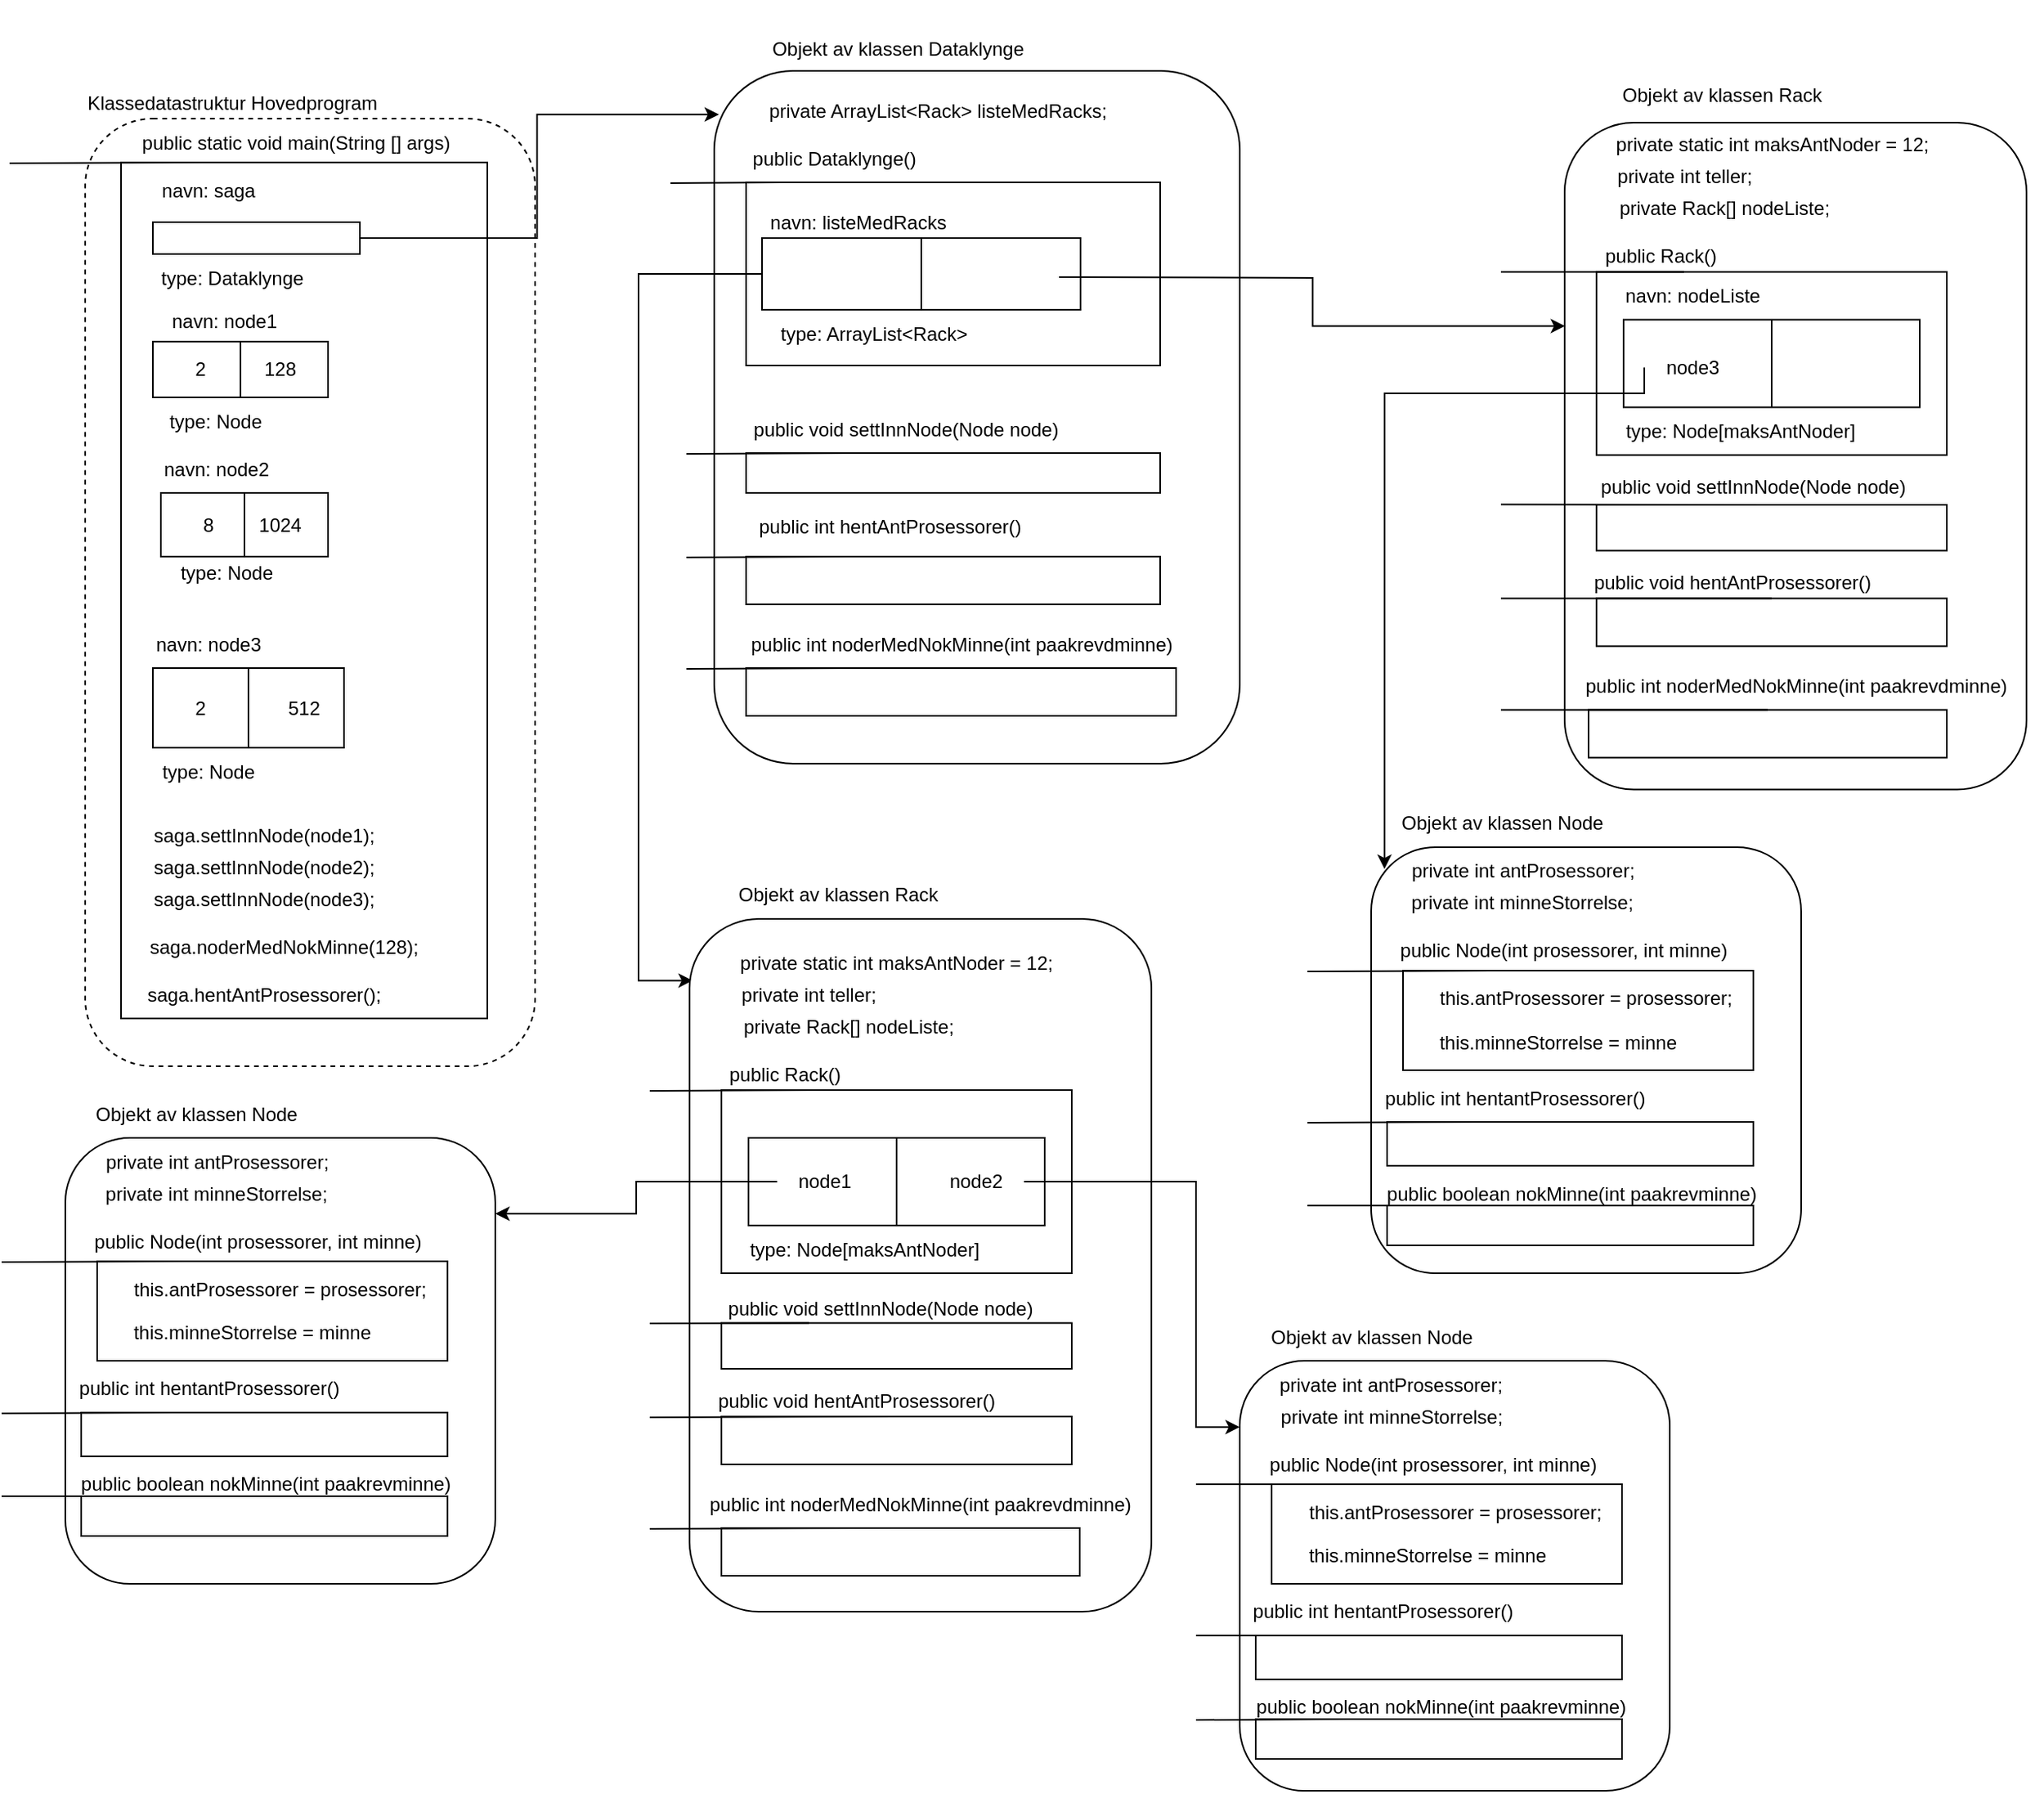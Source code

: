 <mxfile version="16.5.3" type="device"><diagram id="C5RBs43oDa-KdzZeNtuy" name="Page-1"><mxGraphModel dx="2424" dy="1998" grid="1" gridSize="10" guides="1" tooltips="1" connect="1" arrows="1" fold="1" page="1" pageScale="1" pageWidth="827" pageHeight="1169" math="0" shadow="0"><root><mxCell id="WIyWlLk6GJQsqaUBKTNV-0"/><mxCell id="WIyWlLk6GJQsqaUBKTNV-1" parent="WIyWlLk6GJQsqaUBKTNV-0"/><mxCell id="UTKO3_FXWCnmlfiOyPOH-2" value="" style="rounded=1;whiteSpace=wrap;html=1;dashed=1;" parent="WIyWlLk6GJQsqaUBKTNV-1" vertex="1"><mxGeometry x="-757.5" y="-532.5" width="282.5" height="595" as="geometry"/></mxCell><mxCell id="UTKO3_FXWCnmlfiOyPOH-3" value="" style="rounded=0;whiteSpace=wrap;html=1;" parent="WIyWlLk6GJQsqaUBKTNV-1" vertex="1"><mxGeometry x="-735" y="-505" width="230" height="537.5" as="geometry"/></mxCell><mxCell id="UTKO3_FXWCnmlfiOyPOH-4" value="Klassedatastruktur Hovedprogram" style="text;html=1;strokeColor=none;fillColor=none;align=center;verticalAlign=middle;whiteSpace=wrap;rounded=0;" parent="WIyWlLk6GJQsqaUBKTNV-1" vertex="1"><mxGeometry x="-775" y="-557.5" width="220" height="30" as="geometry"/></mxCell><mxCell id="UTKO3_FXWCnmlfiOyPOH-5" value="public static void main(String [] args)" style="text;html=1;strokeColor=none;fillColor=none;align=center;verticalAlign=middle;whiteSpace=wrap;rounded=0;" parent="WIyWlLk6GJQsqaUBKTNV-1" vertex="1"><mxGeometry x="-765" y="-532.5" width="280" height="30" as="geometry"/></mxCell><mxCell id="UTKO3_FXWCnmlfiOyPOH-16" value="navn: saga" style="text;html=1;strokeColor=none;fillColor=none;align=center;verticalAlign=middle;whiteSpace=wrap;rounded=0;" parent="WIyWlLk6GJQsqaUBKTNV-1" vertex="1"><mxGeometry x="-715" y="-497.5" width="70" height="20" as="geometry"/></mxCell><mxCell id="UTKO3_FXWCnmlfiOyPOH-28" style="edgeStyle=orthogonalEdgeStyle;rounded=0;orthogonalLoop=1;jettySize=auto;html=1;exitX=1;exitY=0.5;exitDx=0;exitDy=0;entryX=0.009;entryY=0.063;entryDx=0;entryDy=0;entryPerimeter=0;" parent="WIyWlLk6GJQsqaUBKTNV-1" source="UTKO3_FXWCnmlfiOyPOH-17" target="UTKO3_FXWCnmlfiOyPOH-19" edge="1"><mxGeometry relative="1" as="geometry"/></mxCell><mxCell id="UTKO3_FXWCnmlfiOyPOH-17" value="" style="rounded=0;whiteSpace=wrap;html=1;" parent="WIyWlLk6GJQsqaUBKTNV-1" vertex="1"><mxGeometry x="-715" y="-467.5" width="130" height="20" as="geometry"/></mxCell><mxCell id="UTKO3_FXWCnmlfiOyPOH-18" value="type: Dataklynge" style="text;html=1;strokeColor=none;fillColor=none;align=center;verticalAlign=middle;whiteSpace=wrap;rounded=0;" parent="WIyWlLk6GJQsqaUBKTNV-1" vertex="1"><mxGeometry x="-715" y="-447.5" width="100" height="30" as="geometry"/></mxCell><mxCell id="UTKO3_FXWCnmlfiOyPOH-19" value="" style="rounded=1;whiteSpace=wrap;html=1;" parent="WIyWlLk6GJQsqaUBKTNV-1" vertex="1"><mxGeometry x="-362.5" y="-562.5" width="330" height="435" as="geometry"/></mxCell><mxCell id="UTKO3_FXWCnmlfiOyPOH-21" value="Objekt av klassen Dataklynge" style="text;html=1;strokeColor=none;fillColor=none;align=center;verticalAlign=middle;whiteSpace=wrap;rounded=0;" parent="WIyWlLk6GJQsqaUBKTNV-1" vertex="1"><mxGeometry x="-357.5" y="-606.25" width="220" height="60" as="geometry"/></mxCell><mxCell id="UTKO3_FXWCnmlfiOyPOH-32" value="" style="endArrow=none;html=1;rounded=0;entryX=0.5;entryY=0;entryDx=0;entryDy=0;exitX=0.5;exitY=1;exitDx=0;exitDy=0;" parent="WIyWlLk6GJQsqaUBKTNV-1" source="UTKO3_FXWCnmlfiOyPOH-30" target="UTKO3_FXWCnmlfiOyPOH-30" edge="1"><mxGeometry width="50" height="50" relative="1" as="geometry"><mxPoint x="-132.5" y="-12.5" as="sourcePoint"/><mxPoint x="-82.5" y="-62.5" as="targetPoint"/></mxGeometry></mxCell><mxCell id="UTKO3_FXWCnmlfiOyPOH-34" value="private ArrayList&amp;lt;Rack&amp;gt; listeMedRacks;" style="text;html=1;strokeColor=none;fillColor=none;align=center;verticalAlign=middle;whiteSpace=wrap;rounded=0;" parent="WIyWlLk6GJQsqaUBKTNV-1" vertex="1"><mxGeometry x="-362.5" y="-552.5" width="280" height="30" as="geometry"/></mxCell><mxCell id="UTKO3_FXWCnmlfiOyPOH-35" value="" style="rounded=0;whiteSpace=wrap;html=1;" parent="WIyWlLk6GJQsqaUBKTNV-1" vertex="1"><mxGeometry x="-342.5" y="-492.5" width="260" height="115" as="geometry"/></mxCell><mxCell id="UTKO3_FXWCnmlfiOyPOH-36" value="public Dataklynge()" style="text;html=1;strokeColor=none;fillColor=none;align=center;verticalAlign=middle;whiteSpace=wrap;rounded=0;" parent="WIyWlLk6GJQsqaUBKTNV-1" vertex="1"><mxGeometry x="-352.5" y="-522.5" width="130" height="30" as="geometry"/></mxCell><mxCell id="UTKO3_FXWCnmlfiOyPOH-37" value="" style="endArrow=none;html=1;rounded=0;entryX=0.25;entryY=1;entryDx=0;entryDy=0;" parent="WIyWlLk6GJQsqaUBKTNV-1" target="UTKO3_FXWCnmlfiOyPOH-36" edge="1"><mxGeometry width="50" height="50" relative="1" as="geometry"><mxPoint x="-390" y="-492" as="sourcePoint"/><mxPoint x="-593" y="-540" as="targetPoint"/></mxGeometry></mxCell><mxCell id="ilOtnSKfs-JDJ0XHmBRt-151" style="edgeStyle=orthogonalEdgeStyle;rounded=0;orthogonalLoop=1;jettySize=auto;html=1;exitX=0;exitY=0.5;exitDx=0;exitDy=0;entryX=0.007;entryY=0.089;entryDx=0;entryDy=0;entryPerimeter=0;" edge="1" parent="WIyWlLk6GJQsqaUBKTNV-1" source="UTKO3_FXWCnmlfiOyPOH-30" target="ilOtnSKfs-JDJ0XHmBRt-69"><mxGeometry relative="1" as="geometry"><Array as="points"><mxPoint x="-410" y="-435"/><mxPoint x="-410" y="9"/></Array></mxGeometry></mxCell><mxCell id="UTKO3_FXWCnmlfiOyPOH-30" value="" style="rounded=0;whiteSpace=wrap;html=1;" parent="WIyWlLk6GJQsqaUBKTNV-1" vertex="1"><mxGeometry x="-332.5" y="-457.5" width="200" height="45" as="geometry"/></mxCell><mxCell id="UTKO3_FXWCnmlfiOyPOH-39" value="" style="endArrow=none;html=1;rounded=0;entryX=0.5;entryY=0;entryDx=0;entryDy=0;exitX=0.5;exitY=1;exitDx=0;exitDy=0;" parent="WIyWlLk6GJQsqaUBKTNV-1" source="UTKO3_FXWCnmlfiOyPOH-30" target="UTKO3_FXWCnmlfiOyPOH-30" edge="1"><mxGeometry width="50" height="50" relative="1" as="geometry"><mxPoint x="-322.5" y="-22.5" as="sourcePoint"/><mxPoint x="-272.5" y="-72.5" as="targetPoint"/></mxGeometry></mxCell><mxCell id="UTKO3_FXWCnmlfiOyPOH-40" value="navn: listeMedRacks" style="text;html=1;strokeColor=none;fillColor=none;align=center;verticalAlign=middle;whiteSpace=wrap;rounded=0;" parent="WIyWlLk6GJQsqaUBKTNV-1" vertex="1"><mxGeometry x="-332.5" y="-482.5" width="120" height="30" as="geometry"/></mxCell><mxCell id="UTKO3_FXWCnmlfiOyPOH-41" value="type: ArrayList&amp;lt;Rack&amp;gt;" style="text;html=1;strokeColor=none;fillColor=none;align=center;verticalAlign=middle;whiteSpace=wrap;rounded=0;" parent="WIyWlLk6GJQsqaUBKTNV-1" vertex="1"><mxGeometry x="-332.5" y="-412.5" width="140" height="30" as="geometry"/></mxCell><mxCell id="ilOtnSKfs-JDJ0XHmBRt-0" style="edgeStyle=orthogonalEdgeStyle;rounded=0;orthogonalLoop=1;jettySize=auto;html=1;exitX=0.5;exitY=1;exitDx=0;exitDy=0;" edge="1" parent="WIyWlLk6GJQsqaUBKTNV-1" source="UTKO3_FXWCnmlfiOyPOH-17" target="UTKO3_FXWCnmlfiOyPOH-17"><mxGeometry relative="1" as="geometry"/></mxCell><mxCell id="ilOtnSKfs-JDJ0XHmBRt-1" value="navn: node1" style="text;html=1;strokeColor=none;fillColor=none;align=center;verticalAlign=middle;whiteSpace=wrap;rounded=0;" vertex="1" parent="WIyWlLk6GJQsqaUBKTNV-1"><mxGeometry x="-715" y="-420" width="90" height="30" as="geometry"/></mxCell><mxCell id="ilOtnSKfs-JDJ0XHmBRt-2" value="navn: node2" style="text;html=1;strokeColor=none;fillColor=none;align=center;verticalAlign=middle;whiteSpace=wrap;rounded=0;" vertex="1" parent="WIyWlLk6GJQsqaUBKTNV-1"><mxGeometry x="-770.5" y="-327.5" width="190" height="30" as="geometry"/></mxCell><mxCell id="ilOtnSKfs-JDJ0XHmBRt-3" value="type: Node" style="text;html=1;strokeColor=none;fillColor=none;align=center;verticalAlign=middle;whiteSpace=wrap;rounded=0;" vertex="1" parent="WIyWlLk6GJQsqaUBKTNV-1"><mxGeometry x="-765" y="-262.5" width="192.5" height="30" as="geometry"/></mxCell><mxCell id="ilOtnSKfs-JDJ0XHmBRt-5" value="" style="rounded=0;whiteSpace=wrap;html=1;" vertex="1" parent="WIyWlLk6GJQsqaUBKTNV-1"><mxGeometry x="-715" y="-392.5" width="110" height="35" as="geometry"/></mxCell><mxCell id="ilOtnSKfs-JDJ0XHmBRt-6" value="" style="rounded=0;whiteSpace=wrap;html=1;" vertex="1" parent="WIyWlLk6GJQsqaUBKTNV-1"><mxGeometry x="-710" y="-297.5" width="105" height="40" as="geometry"/></mxCell><mxCell id="ilOtnSKfs-JDJ0XHmBRt-7" value="" style="endArrow=none;html=1;rounded=0;entryX=0.5;entryY=0;entryDx=0;entryDy=0;exitX=0.5;exitY=1;exitDx=0;exitDy=0;" edge="1" parent="WIyWlLk6GJQsqaUBKTNV-1" source="ilOtnSKfs-JDJ0XHmBRt-5" target="ilOtnSKfs-JDJ0XHmBRt-5"><mxGeometry width="50" height="50" relative="1" as="geometry"><mxPoint x="-905" y="-357.5" as="sourcePoint"/><mxPoint x="-855" y="-407.5" as="targetPoint"/></mxGeometry></mxCell><mxCell id="ilOtnSKfs-JDJ0XHmBRt-8" value="2" style="text;html=1;strokeColor=none;fillColor=none;align=center;verticalAlign=middle;whiteSpace=wrap;rounded=0;" vertex="1" parent="WIyWlLk6GJQsqaUBKTNV-1"><mxGeometry x="-715" y="-390" width="60" height="30" as="geometry"/></mxCell><mxCell id="ilOtnSKfs-JDJ0XHmBRt-9" value="128" style="text;html=1;strokeColor=none;fillColor=none;align=center;verticalAlign=middle;whiteSpace=wrap;rounded=0;" vertex="1" parent="WIyWlLk6GJQsqaUBKTNV-1"><mxGeometry x="-665" y="-390" width="60" height="30" as="geometry"/></mxCell><mxCell id="ilOtnSKfs-JDJ0XHmBRt-10" value="type: Node" style="text;html=1;strokeColor=none;fillColor=none;align=center;verticalAlign=middle;whiteSpace=wrap;rounded=0;" vertex="1" parent="WIyWlLk6GJQsqaUBKTNV-1"><mxGeometry x="-710" y="-357.5" width="69" height="30" as="geometry"/></mxCell><mxCell id="ilOtnSKfs-JDJ0XHmBRt-11" value="" style="endArrow=none;html=1;rounded=0;entryX=0.5;entryY=0;entryDx=0;entryDy=0;exitX=0.5;exitY=1;exitDx=0;exitDy=0;" edge="1" parent="WIyWlLk6GJQsqaUBKTNV-1" source="ilOtnSKfs-JDJ0XHmBRt-6" target="ilOtnSKfs-JDJ0XHmBRt-6"><mxGeometry width="50" height="50" relative="1" as="geometry"><mxPoint x="-845" y="-257.5" as="sourcePoint"/><mxPoint x="-795" y="-307.5" as="targetPoint"/></mxGeometry></mxCell><mxCell id="ilOtnSKfs-JDJ0XHmBRt-12" value="8" style="text;html=1;strokeColor=none;fillColor=none;align=center;verticalAlign=middle;whiteSpace=wrap;rounded=0;" vertex="1" parent="WIyWlLk6GJQsqaUBKTNV-1"><mxGeometry x="-710" y="-292.5" width="60" height="30" as="geometry"/></mxCell><mxCell id="ilOtnSKfs-JDJ0XHmBRt-13" value="1024" style="text;html=1;strokeColor=none;fillColor=none;align=center;verticalAlign=middle;whiteSpace=wrap;rounded=0;" vertex="1" parent="WIyWlLk6GJQsqaUBKTNV-1"><mxGeometry x="-665" y="-292.5" width="60" height="30" as="geometry"/></mxCell><mxCell id="ilOtnSKfs-JDJ0XHmBRt-14" value="navn: node3" style="text;html=1;strokeColor=none;fillColor=none;align=center;verticalAlign=middle;whiteSpace=wrap;rounded=0;" vertex="1" parent="WIyWlLk6GJQsqaUBKTNV-1"><mxGeometry x="-715" y="-217.5" width="70" height="30" as="geometry"/></mxCell><mxCell id="ilOtnSKfs-JDJ0XHmBRt-15" value="" style="endArrow=none;html=1;rounded=0;entryX=0.25;entryY=0;entryDx=0;entryDy=0;" edge="1" parent="WIyWlLk6GJQsqaUBKTNV-1" target="UTKO3_FXWCnmlfiOyPOH-3"><mxGeometry width="50" height="50" relative="1" as="geometry"><mxPoint x="-805" y="-504.5" as="sourcePoint"/><mxPoint x="-825" y="-537.5" as="targetPoint"/></mxGeometry></mxCell><mxCell id="ilOtnSKfs-JDJ0XHmBRt-16" value="type: Node" style="text;html=1;strokeColor=none;fillColor=none;align=center;verticalAlign=middle;whiteSpace=wrap;rounded=0;" vertex="1" parent="WIyWlLk6GJQsqaUBKTNV-1"><mxGeometry x="-715" y="-137.5" width="70" height="30" as="geometry"/></mxCell><mxCell id="ilOtnSKfs-JDJ0XHmBRt-17" value="" style="rounded=0;whiteSpace=wrap;html=1;" vertex="1" parent="WIyWlLk6GJQsqaUBKTNV-1"><mxGeometry x="-715" y="-187.5" width="120" height="50" as="geometry"/></mxCell><mxCell id="ilOtnSKfs-JDJ0XHmBRt-18" value="" style="endArrow=none;html=1;rounded=0;entryX=0.5;entryY=0;entryDx=0;entryDy=0;exitX=0.5;exitY=1;exitDx=0;exitDy=0;" edge="1" parent="WIyWlLk6GJQsqaUBKTNV-1" source="ilOtnSKfs-JDJ0XHmBRt-17" target="ilOtnSKfs-JDJ0XHmBRt-17"><mxGeometry width="50" height="50" relative="1" as="geometry"><mxPoint x="-815" y="-177.5" as="sourcePoint"/><mxPoint x="-765" y="-227.5" as="targetPoint"/></mxGeometry></mxCell><mxCell id="ilOtnSKfs-JDJ0XHmBRt-19" value="2" style="text;html=1;strokeColor=none;fillColor=none;align=center;verticalAlign=middle;whiteSpace=wrap;rounded=0;" vertex="1" parent="WIyWlLk6GJQsqaUBKTNV-1"><mxGeometry x="-715" y="-177.5" width="60" height="30" as="geometry"/></mxCell><mxCell id="ilOtnSKfs-JDJ0XHmBRt-20" value="512" style="text;html=1;strokeColor=none;fillColor=none;align=center;verticalAlign=middle;whiteSpace=wrap;rounded=0;" vertex="1" parent="WIyWlLk6GJQsqaUBKTNV-1"><mxGeometry x="-650" y="-177.5" width="60" height="30" as="geometry"/></mxCell><mxCell id="ilOtnSKfs-JDJ0XHmBRt-21" value="saga.settInnNode(node1);" style="text;html=1;strokeColor=none;fillColor=none;align=center;verticalAlign=middle;whiteSpace=wrap;rounded=0;" vertex="1" parent="WIyWlLk6GJQsqaUBKTNV-1"><mxGeometry x="-715" y="-97.5" width="140" height="30" as="geometry"/></mxCell><mxCell id="ilOtnSKfs-JDJ0XHmBRt-22" value="saga.settInnNode(node2);" style="text;html=1;strokeColor=none;fillColor=none;align=center;verticalAlign=middle;whiteSpace=wrap;rounded=0;" vertex="1" parent="WIyWlLk6GJQsqaUBKTNV-1"><mxGeometry x="-725" y="-77.5" width="160" height="30" as="geometry"/></mxCell><mxCell id="ilOtnSKfs-JDJ0XHmBRt-23" value="saga.settInnNode(node3);" style="text;html=1;strokeColor=none;fillColor=none;align=center;verticalAlign=middle;whiteSpace=wrap;rounded=0;" vertex="1" parent="WIyWlLk6GJQsqaUBKTNV-1"><mxGeometry x="-725" y="-57.5" width="160" height="30" as="geometry"/></mxCell><mxCell id="ilOtnSKfs-JDJ0XHmBRt-24" value="saga.noderMedNokMinne(128);" style="text;html=1;strokeColor=none;fillColor=none;align=center;verticalAlign=middle;whiteSpace=wrap;rounded=0;" vertex="1" parent="WIyWlLk6GJQsqaUBKTNV-1"><mxGeometry x="-735" y="-27.5" width="205" height="30" as="geometry"/></mxCell><mxCell id="ilOtnSKfs-JDJ0XHmBRt-27" value="" style="rounded=0;whiteSpace=wrap;html=1;" vertex="1" parent="WIyWlLk6GJQsqaUBKTNV-1"><mxGeometry x="-342.5" y="-322.5" width="260" height="25" as="geometry"/></mxCell><mxCell id="ilOtnSKfs-JDJ0XHmBRt-28" value="" style="endArrow=none;html=1;rounded=0;entryX=0.25;entryY=0;entryDx=0;entryDy=0;" edge="1" parent="WIyWlLk6GJQsqaUBKTNV-1" target="ilOtnSKfs-JDJ0XHmBRt-27"><mxGeometry width="50" height="50" relative="1" as="geometry"><mxPoint x="-380" y="-322" as="sourcePoint"/><mxPoint x="-463" y="-245" as="targetPoint"/></mxGeometry></mxCell><mxCell id="ilOtnSKfs-JDJ0XHmBRt-29" value="public void settInnNode(Node node)" style="text;html=1;strokeColor=none;fillColor=none;align=center;verticalAlign=middle;whiteSpace=wrap;rounded=0;" vertex="1" parent="WIyWlLk6GJQsqaUBKTNV-1"><mxGeometry x="-352.5" y="-352.5" width="220" height="30" as="geometry"/></mxCell><mxCell id="ilOtnSKfs-JDJ0XHmBRt-30" value="" style="rounded=0;whiteSpace=wrap;html=1;" vertex="1" parent="WIyWlLk6GJQsqaUBKTNV-1"><mxGeometry x="-342.5" y="-257.5" width="260" height="30" as="geometry"/></mxCell><mxCell id="ilOtnSKfs-JDJ0XHmBRt-31" value="public int hentAntProsessorer()" style="text;html=1;strokeColor=none;fillColor=none;align=center;verticalAlign=middle;whiteSpace=wrap;rounded=0;" vertex="1" parent="WIyWlLk6GJQsqaUBKTNV-1"><mxGeometry x="-352.5" y="-291.25" width="200" height="30" as="geometry"/></mxCell><mxCell id="ilOtnSKfs-JDJ0XHmBRt-33" value="" style="endArrow=none;html=1;rounded=0;entryX=0.25;entryY=0;entryDx=0;entryDy=0;" edge="1" parent="WIyWlLk6GJQsqaUBKTNV-1" target="ilOtnSKfs-JDJ0XHmBRt-30"><mxGeometry width="50" height="50" relative="1" as="geometry"><mxPoint x="-380" y="-257" as="sourcePoint"/><mxPoint x="-443" y="-135" as="targetPoint"/></mxGeometry></mxCell><mxCell id="ilOtnSKfs-JDJ0XHmBRt-34" value="" style="rounded=0;whiteSpace=wrap;html=1;" vertex="1" parent="WIyWlLk6GJQsqaUBKTNV-1"><mxGeometry x="-342.5" y="-187.5" width="270" height="30" as="geometry"/></mxCell><mxCell id="ilOtnSKfs-JDJ0XHmBRt-35" value="public int noderMedNokMinne(int paakrevdminne)" style="text;html=1;strokeColor=none;fillColor=none;align=center;verticalAlign=middle;whiteSpace=wrap;rounded=0;" vertex="1" parent="WIyWlLk6GJQsqaUBKTNV-1"><mxGeometry x="-362.5" y="-217.5" width="310" height="30" as="geometry"/></mxCell><mxCell id="ilOtnSKfs-JDJ0XHmBRt-36" value="" style="endArrow=none;html=1;rounded=0;entryX=0.25;entryY=0;entryDx=0;entryDy=0;" edge="1" parent="WIyWlLk6GJQsqaUBKTNV-1" target="ilOtnSKfs-JDJ0XHmBRt-34"><mxGeometry width="50" height="50" relative="1" as="geometry"><mxPoint x="-380" y="-187" as="sourcePoint"/><mxPoint x="-483" y="-35" as="targetPoint"/></mxGeometry></mxCell><mxCell id="ilOtnSKfs-JDJ0XHmBRt-37" value="saga.hentAntProsessorer();" style="text;html=1;strokeColor=none;fillColor=none;align=center;verticalAlign=middle;whiteSpace=wrap;rounded=0;" vertex="1" parent="WIyWlLk6GJQsqaUBKTNV-1"><mxGeometry x="-720" y="2.5" width="150" height="30" as="geometry"/></mxCell><mxCell id="ilOtnSKfs-JDJ0XHmBRt-44" value="" style="rounded=1;whiteSpace=wrap;html=1;" vertex="1" parent="WIyWlLk6GJQsqaUBKTNV-1"><mxGeometry x="171.5" y="-530" width="290" height="418.75" as="geometry"/></mxCell><mxCell id="ilOtnSKfs-JDJ0XHmBRt-45" value="Objekt av klassen Rack" style="text;html=1;strokeColor=none;fillColor=none;align=center;verticalAlign=middle;whiteSpace=wrap;rounded=0;" vertex="1" parent="WIyWlLk6GJQsqaUBKTNV-1"><mxGeometry x="191.5" y="-562.5" width="157" height="30" as="geometry"/></mxCell><mxCell id="ilOtnSKfs-JDJ0XHmBRt-50" value="private static int maksAntNoder = 12;" style="text;html=1;strokeColor=none;fillColor=none;align=center;verticalAlign=middle;whiteSpace=wrap;rounded=0;" vertex="1" parent="WIyWlLk6GJQsqaUBKTNV-1"><mxGeometry x="201.5" y="-531.25" width="200" height="30" as="geometry"/></mxCell><mxCell id="ilOtnSKfs-JDJ0XHmBRt-51" value="private int teller;" style="text;html=1;strokeColor=none;fillColor=none;align=center;verticalAlign=middle;whiteSpace=wrap;rounded=0;" vertex="1" parent="WIyWlLk6GJQsqaUBKTNV-1"><mxGeometry x="201.5" y="-511.25" width="90" height="30" as="geometry"/></mxCell><mxCell id="ilOtnSKfs-JDJ0XHmBRt-52" value="private Rack[] nodeListe;" style="text;html=1;strokeColor=none;fillColor=none;align=center;verticalAlign=middle;whiteSpace=wrap;rounded=0;" vertex="1" parent="WIyWlLk6GJQsqaUBKTNV-1"><mxGeometry x="201.5" y="-491.25" width="140" height="30" as="geometry"/></mxCell><mxCell id="ilOtnSKfs-JDJ0XHmBRt-53" value="" style="rounded=0;whiteSpace=wrap;html=1;" vertex="1" parent="WIyWlLk6GJQsqaUBKTNV-1"><mxGeometry x="191.5" y="-436.25" width="220" height="115" as="geometry"/></mxCell><mxCell id="ilOtnSKfs-JDJ0XHmBRt-54" value="public Rack()" style="text;html=1;strokeColor=none;fillColor=none;align=center;verticalAlign=middle;whiteSpace=wrap;rounded=0;" vertex="1" parent="WIyWlLk6GJQsqaUBKTNV-1"><mxGeometry x="191.5" y="-461.25" width="80" height="30" as="geometry"/></mxCell><mxCell id="ilOtnSKfs-JDJ0XHmBRt-55" value="" style="endArrow=none;html=1;rounded=0;entryX=0.25;entryY=0;entryDx=0;entryDy=0;" edge="1" parent="WIyWlLk6GJQsqaUBKTNV-1" target="ilOtnSKfs-JDJ0XHmBRt-53"><mxGeometry width="50" height="50" relative="1" as="geometry"><mxPoint x="131.5" y="-436.25" as="sourcePoint"/><mxPoint x="141.5" y="-391.25" as="targetPoint"/></mxGeometry></mxCell><mxCell id="ilOtnSKfs-JDJ0XHmBRt-56" value="navn: nodeListe" style="text;html=1;strokeColor=none;fillColor=none;align=center;verticalAlign=middle;whiteSpace=wrap;rounded=0;" vertex="1" parent="WIyWlLk6GJQsqaUBKTNV-1"><mxGeometry x="131.5" y="-436.25" width="240" height="30" as="geometry"/></mxCell><mxCell id="ilOtnSKfs-JDJ0XHmBRt-57" value="type: Node[maksAntNoder]" style="text;html=1;strokeColor=none;fillColor=none;align=center;verticalAlign=middle;whiteSpace=wrap;rounded=0;" vertex="1" parent="WIyWlLk6GJQsqaUBKTNV-1"><mxGeometry x="201.5" y="-351.25" width="160" height="30" as="geometry"/></mxCell><mxCell id="ilOtnSKfs-JDJ0XHmBRt-58" value="" style="rounded=0;whiteSpace=wrap;html=1;" vertex="1" parent="WIyWlLk6GJQsqaUBKTNV-1"><mxGeometry x="208.5" y="-406.25" width="186" height="55" as="geometry"/></mxCell><mxCell id="ilOtnSKfs-JDJ0XHmBRt-59" value="" style="endArrow=none;html=1;rounded=0;entryX=0.5;entryY=0;entryDx=0;entryDy=0;exitX=0.5;exitY=1;exitDx=0;exitDy=0;" edge="1" parent="WIyWlLk6GJQsqaUBKTNV-1" source="ilOtnSKfs-JDJ0XHmBRt-58" target="ilOtnSKfs-JDJ0XHmBRt-58"><mxGeometry width="50" height="50" relative="1" as="geometry"><mxPoint x="111.5" y="-311.25" as="sourcePoint"/><mxPoint x="161.5" y="-361.25" as="targetPoint"/></mxGeometry></mxCell><mxCell id="ilOtnSKfs-JDJ0XHmBRt-60" value="" style="rounded=0;whiteSpace=wrap;html=1;" vertex="1" parent="WIyWlLk6GJQsqaUBKTNV-1"><mxGeometry x="191.5" y="-290" width="220" height="28.75" as="geometry"/></mxCell><mxCell id="ilOtnSKfs-JDJ0XHmBRt-61" value="public void settInnNode(Node node)" style="text;html=1;strokeColor=none;fillColor=none;align=center;verticalAlign=middle;whiteSpace=wrap;rounded=0;" vertex="1" parent="WIyWlLk6GJQsqaUBKTNV-1"><mxGeometry x="184.5" y="-316.25" width="210" height="30" as="geometry"/></mxCell><mxCell id="ilOtnSKfs-JDJ0XHmBRt-62" value="" style="endArrow=none;html=1;rounded=0;entryX=0.5;entryY=0;entryDx=0;entryDy=0;" edge="1" parent="WIyWlLk6GJQsqaUBKTNV-1" target="ilOtnSKfs-JDJ0XHmBRt-60"><mxGeometry width="50" height="50" relative="1" as="geometry"><mxPoint x="131.5" y="-290.25" as="sourcePoint"/><mxPoint x="131.5" y="-211.25" as="targetPoint"/></mxGeometry></mxCell><mxCell id="ilOtnSKfs-JDJ0XHmBRt-63" value="" style="rounded=0;whiteSpace=wrap;html=1;" vertex="1" parent="WIyWlLk6GJQsqaUBKTNV-1"><mxGeometry x="191.5" y="-231.25" width="220" height="30" as="geometry"/></mxCell><mxCell id="ilOtnSKfs-JDJ0XHmBRt-64" value="public void hentAntProsessorer()" style="text;html=1;strokeColor=none;fillColor=none;align=center;verticalAlign=middle;whiteSpace=wrap;rounded=0;" vertex="1" parent="WIyWlLk6GJQsqaUBKTNV-1"><mxGeometry x="181.5" y="-256.25" width="190" height="30" as="geometry"/></mxCell><mxCell id="ilOtnSKfs-JDJ0XHmBRt-65" value="" style="endArrow=none;html=1;rounded=0;entryX=0.5;entryY=0;entryDx=0;entryDy=0;" edge="1" parent="WIyWlLk6GJQsqaUBKTNV-1" target="ilOtnSKfs-JDJ0XHmBRt-63"><mxGeometry width="50" height="50" relative="1" as="geometry"><mxPoint x="131.5" y="-231.25" as="sourcePoint"/><mxPoint x="131.5" y="-171.25" as="targetPoint"/></mxGeometry></mxCell><mxCell id="ilOtnSKfs-JDJ0XHmBRt-66" value="public int noderMedNokMinne(int paakrevdminne)" style="text;html=1;strokeColor=none;fillColor=none;align=center;verticalAlign=middle;whiteSpace=wrap;rounded=0;" vertex="1" parent="WIyWlLk6GJQsqaUBKTNV-1"><mxGeometry x="161.5" y="-191.25" width="310" height="30" as="geometry"/></mxCell><mxCell id="ilOtnSKfs-JDJ0XHmBRt-67" value="" style="rounded=0;whiteSpace=wrap;html=1;" vertex="1" parent="WIyWlLk6GJQsqaUBKTNV-1"><mxGeometry x="186.5" y="-161.25" width="225" height="30" as="geometry"/></mxCell><mxCell id="ilOtnSKfs-JDJ0XHmBRt-68" value="" style="endArrow=none;html=1;rounded=0;entryX=0.5;entryY=0;entryDx=0;entryDy=0;" edge="1" parent="WIyWlLk6GJQsqaUBKTNV-1" target="ilOtnSKfs-JDJ0XHmBRt-67"><mxGeometry width="50" height="50" relative="1" as="geometry"><mxPoint x="131.5" y="-161.25" as="sourcePoint"/><mxPoint x="31.5" y="-21.25" as="targetPoint"/></mxGeometry></mxCell><mxCell id="ilOtnSKfs-JDJ0XHmBRt-69" value="" style="rounded=1;whiteSpace=wrap;html=1;" vertex="1" parent="WIyWlLk6GJQsqaUBKTNV-1"><mxGeometry x="-378" y="-30" width="290" height="435" as="geometry"/></mxCell><mxCell id="ilOtnSKfs-JDJ0XHmBRt-70" value="Objekt av klassen Rack" style="text;html=1;strokeColor=none;fillColor=none;align=center;verticalAlign=middle;whiteSpace=wrap;rounded=0;" vertex="1" parent="WIyWlLk6GJQsqaUBKTNV-1"><mxGeometry x="-363" y="-60" width="157" height="30" as="geometry"/></mxCell><mxCell id="ilOtnSKfs-JDJ0XHmBRt-71" value="private static int maksAntNoder = 12;" style="text;html=1;strokeColor=none;fillColor=none;align=center;verticalAlign=middle;whiteSpace=wrap;rounded=0;" vertex="1" parent="WIyWlLk6GJQsqaUBKTNV-1"><mxGeometry x="-348" y="-17.5" width="200" height="30" as="geometry"/></mxCell><mxCell id="ilOtnSKfs-JDJ0XHmBRt-72" value="private int teller;" style="text;html=1;strokeColor=none;fillColor=none;align=center;verticalAlign=middle;whiteSpace=wrap;rounded=0;" vertex="1" parent="WIyWlLk6GJQsqaUBKTNV-1"><mxGeometry x="-348" y="2.5" width="90" height="30" as="geometry"/></mxCell><mxCell id="ilOtnSKfs-JDJ0XHmBRt-73" value="private Rack[] nodeListe;" style="text;html=1;strokeColor=none;fillColor=none;align=center;verticalAlign=middle;whiteSpace=wrap;rounded=0;" vertex="1" parent="WIyWlLk6GJQsqaUBKTNV-1"><mxGeometry x="-348" y="22.5" width="140" height="30" as="geometry"/></mxCell><mxCell id="ilOtnSKfs-JDJ0XHmBRt-74" value="" style="rounded=0;whiteSpace=wrap;html=1;" vertex="1" parent="WIyWlLk6GJQsqaUBKTNV-1"><mxGeometry x="-358" y="77.5" width="220" height="115" as="geometry"/></mxCell><mxCell id="ilOtnSKfs-JDJ0XHmBRt-75" value="public Rack()" style="text;html=1;strokeColor=none;fillColor=none;align=center;verticalAlign=middle;whiteSpace=wrap;rounded=0;" vertex="1" parent="WIyWlLk6GJQsqaUBKTNV-1"><mxGeometry x="-358" y="52.5" width="80" height="30" as="geometry"/></mxCell><mxCell id="ilOtnSKfs-JDJ0XHmBRt-76" value="" style="endArrow=none;html=1;rounded=0;entryX=0.25;entryY=0;entryDx=0;entryDy=0;" edge="1" parent="WIyWlLk6GJQsqaUBKTNV-1" target="ilOtnSKfs-JDJ0XHmBRt-74"><mxGeometry width="50" height="50" relative="1" as="geometry"><mxPoint x="-403" y="78" as="sourcePoint"/><mxPoint x="-353" y="142.5" as="targetPoint"/></mxGeometry></mxCell><mxCell id="ilOtnSKfs-JDJ0XHmBRt-77" value="navn: nodeListe" style="text;html=1;strokeColor=none;fillColor=none;align=center;verticalAlign=middle;whiteSpace=wrap;rounded=0;" vertex="1" parent="WIyWlLk6GJQsqaUBKTNV-1"><mxGeometry x="-363" y="97.5" width="240" height="30" as="geometry"/></mxCell><mxCell id="ilOtnSKfs-JDJ0XHmBRt-78" value="type: Node[maksAntNoder]" style="text;html=1;strokeColor=none;fillColor=none;align=center;verticalAlign=middle;whiteSpace=wrap;rounded=0;" vertex="1" parent="WIyWlLk6GJQsqaUBKTNV-1"><mxGeometry x="-348" y="162.5" width="160" height="30" as="geometry"/></mxCell><mxCell id="ilOtnSKfs-JDJ0XHmBRt-79" value="" style="rounded=0;whiteSpace=wrap;html=1;" vertex="1" parent="WIyWlLk6GJQsqaUBKTNV-1"><mxGeometry x="-341" y="107.5" width="186" height="55" as="geometry"/></mxCell><mxCell id="ilOtnSKfs-JDJ0XHmBRt-80" value="" style="endArrow=none;html=1;rounded=0;entryX=0.5;entryY=0;entryDx=0;entryDy=0;exitX=0.5;exitY=1;exitDx=0;exitDy=0;" edge="1" parent="WIyWlLk6GJQsqaUBKTNV-1" source="ilOtnSKfs-JDJ0XHmBRt-79" target="ilOtnSKfs-JDJ0XHmBRt-79"><mxGeometry width="50" height="50" relative="1" as="geometry"><mxPoint x="-438" y="202.5" as="sourcePoint"/><mxPoint x="-388" y="152.5" as="targetPoint"/></mxGeometry></mxCell><mxCell id="ilOtnSKfs-JDJ0XHmBRt-81" value="" style="rounded=0;whiteSpace=wrap;html=1;" vertex="1" parent="WIyWlLk6GJQsqaUBKTNV-1"><mxGeometry x="-358" y="223.75" width="220" height="28.75" as="geometry"/></mxCell><mxCell id="ilOtnSKfs-JDJ0XHmBRt-82" value="public void settInnNode(Node node)" style="text;html=1;strokeColor=none;fillColor=none;align=center;verticalAlign=middle;whiteSpace=wrap;rounded=0;" vertex="1" parent="WIyWlLk6GJQsqaUBKTNV-1"><mxGeometry x="-363" y="200" width="210" height="30" as="geometry"/></mxCell><mxCell id="ilOtnSKfs-JDJ0XHmBRt-84" value="" style="rounded=0;whiteSpace=wrap;html=1;" vertex="1" parent="WIyWlLk6GJQsqaUBKTNV-1"><mxGeometry x="-358" y="282.5" width="220" height="30" as="geometry"/></mxCell><mxCell id="ilOtnSKfs-JDJ0XHmBRt-85" value="public void hentAntProsessorer()" style="text;html=1;strokeColor=none;fillColor=none;align=center;verticalAlign=middle;whiteSpace=wrap;rounded=0;" vertex="1" parent="WIyWlLk6GJQsqaUBKTNV-1"><mxGeometry x="-368" y="257.5" width="190" height="30" as="geometry"/></mxCell><mxCell id="ilOtnSKfs-JDJ0XHmBRt-86" value="" style="endArrow=none;html=1;rounded=0;entryX=0.5;entryY=0;entryDx=0;entryDy=0;" edge="1" parent="WIyWlLk6GJQsqaUBKTNV-1" target="ilOtnSKfs-JDJ0XHmBRt-84"><mxGeometry width="50" height="50" relative="1" as="geometry"><mxPoint x="-403" y="283" as="sourcePoint"/><mxPoint x="-363" y="362.5" as="targetPoint"/></mxGeometry></mxCell><mxCell id="ilOtnSKfs-JDJ0XHmBRt-87" value="public int noderMedNokMinne(int paakrevdminne)" style="text;html=1;strokeColor=none;fillColor=none;align=center;verticalAlign=middle;whiteSpace=wrap;rounded=0;" vertex="1" parent="WIyWlLk6GJQsqaUBKTNV-1"><mxGeometry x="-388" y="322.5" width="310" height="30" as="geometry"/></mxCell><mxCell id="ilOtnSKfs-JDJ0XHmBRt-88" value="" style="rounded=0;whiteSpace=wrap;html=1;" vertex="1" parent="WIyWlLk6GJQsqaUBKTNV-1"><mxGeometry x="-358" y="352.5" width="225" height="30" as="geometry"/></mxCell><mxCell id="ilOtnSKfs-JDJ0XHmBRt-89" value="" style="endArrow=none;html=1;rounded=0;entryX=0.5;entryY=0;entryDx=0;entryDy=0;" edge="1" parent="WIyWlLk6GJQsqaUBKTNV-1" target="ilOtnSKfs-JDJ0XHmBRt-88"><mxGeometry width="50" height="50" relative="1" as="geometry"><mxPoint x="-403" y="353" as="sourcePoint"/><mxPoint x="-463" y="512.5" as="targetPoint"/></mxGeometry></mxCell><mxCell id="ilOtnSKfs-JDJ0XHmBRt-91" value="" style="rounded=1;whiteSpace=wrap;html=1;" vertex="1" parent="WIyWlLk6GJQsqaUBKTNV-1"><mxGeometry x="-770" y="107.5" width="270" height="280" as="geometry"/></mxCell><mxCell id="ilOtnSKfs-JDJ0XHmBRt-92" value="Objekt av klassen Node" style="text;html=1;strokeColor=none;fillColor=none;align=center;verticalAlign=middle;whiteSpace=wrap;rounded=0;" vertex="1" parent="WIyWlLk6GJQsqaUBKTNV-1"><mxGeometry x="-760" y="77.5" width="145" height="30" as="geometry"/></mxCell><mxCell id="ilOtnSKfs-JDJ0XHmBRt-93" value="" style="endArrow=none;html=1;rounded=0;entryX=0.25;entryY=0;entryDx=0;entryDy=0;" edge="1" parent="WIyWlLk6GJQsqaUBKTNV-1" target="ilOtnSKfs-JDJ0XHmBRt-81"><mxGeometry width="50" height="50" relative="1" as="geometry"><mxPoint x="-403" y="224" as="sourcePoint"/><mxPoint x="-443" y="180" as="targetPoint"/></mxGeometry></mxCell><mxCell id="ilOtnSKfs-JDJ0XHmBRt-142" style="edgeStyle=orthogonalEdgeStyle;rounded=0;orthogonalLoop=1;jettySize=auto;html=1;exitX=0;exitY=0.5;exitDx=0;exitDy=0;entryX=1;entryY=0.17;entryDx=0;entryDy=0;entryPerimeter=0;" edge="1" parent="WIyWlLk6GJQsqaUBKTNV-1" source="ilOtnSKfs-JDJ0XHmBRt-95" target="ilOtnSKfs-JDJ0XHmBRt-91"><mxGeometry relative="1" as="geometry"/></mxCell><mxCell id="ilOtnSKfs-JDJ0XHmBRt-95" value="node1" style="text;html=1;strokeColor=none;fillColor=none;align=center;verticalAlign=middle;whiteSpace=wrap;rounded=0;" vertex="1" parent="WIyWlLk6GJQsqaUBKTNV-1"><mxGeometry x="-323" y="120" width="60" height="30" as="geometry"/></mxCell><mxCell id="ilOtnSKfs-JDJ0XHmBRt-143" style="edgeStyle=orthogonalEdgeStyle;rounded=0;orthogonalLoop=1;jettySize=auto;html=1;exitX=1;exitY=0.5;exitDx=0;exitDy=0;entryX=0;entryY=0.154;entryDx=0;entryDy=0;entryPerimeter=0;" edge="1" parent="WIyWlLk6GJQsqaUBKTNV-1" source="ilOtnSKfs-JDJ0XHmBRt-96" target="ilOtnSKfs-JDJ0XHmBRt-126"><mxGeometry relative="1" as="geometry"><Array as="points"><mxPoint x="-60" y="135"/><mxPoint x="-60" y="289"/></Array></mxGeometry></mxCell><mxCell id="ilOtnSKfs-JDJ0XHmBRt-96" value="node2" style="text;html=1;strokeColor=none;fillColor=none;align=center;verticalAlign=middle;whiteSpace=wrap;rounded=0;" vertex="1" parent="WIyWlLk6GJQsqaUBKTNV-1"><mxGeometry x="-228" y="120" width="60" height="30" as="geometry"/></mxCell><mxCell id="ilOtnSKfs-JDJ0XHmBRt-147" style="edgeStyle=orthogonalEdgeStyle;rounded=0;orthogonalLoop=1;jettySize=auto;html=1;exitX=0;exitY=0.5;exitDx=0;exitDy=0;entryX=0.031;entryY=0.051;entryDx=0;entryDy=0;entryPerimeter=0;" edge="1" parent="WIyWlLk6GJQsqaUBKTNV-1" source="ilOtnSKfs-JDJ0XHmBRt-97" target="ilOtnSKfs-JDJ0XHmBRt-111"><mxGeometry relative="1" as="geometry"><Array as="points"><mxPoint x="222" y="-360"/><mxPoint x="58" y="-360"/></Array></mxGeometry></mxCell><mxCell id="ilOtnSKfs-JDJ0XHmBRt-97" value="node3" style="text;html=1;strokeColor=none;fillColor=none;align=center;verticalAlign=middle;whiteSpace=wrap;rounded=0;" vertex="1" parent="WIyWlLk6GJQsqaUBKTNV-1"><mxGeometry x="221.5" y="-391.25" width="60" height="30" as="geometry"/></mxCell><mxCell id="ilOtnSKfs-JDJ0XHmBRt-98" value="private int antProsessorer;" style="text;html=1;strokeColor=none;fillColor=none;align=center;verticalAlign=middle;whiteSpace=wrap;rounded=0;" vertex="1" parent="WIyWlLk6GJQsqaUBKTNV-1"><mxGeometry x="-752.5" y="107.5" width="155" height="30" as="geometry"/></mxCell><mxCell id="ilOtnSKfs-JDJ0XHmBRt-99" value="private int minneStorrelse;" style="text;html=1;strokeColor=none;fillColor=none;align=center;verticalAlign=middle;whiteSpace=wrap;rounded=0;" vertex="1" parent="WIyWlLk6GJQsqaUBKTNV-1"><mxGeometry x="-756" y="127.5" width="162" height="30" as="geometry"/></mxCell><mxCell id="ilOtnSKfs-JDJ0XHmBRt-100" value="public Node(int prosessorer, int minne)" style="text;html=1;strokeColor=none;fillColor=none;align=center;verticalAlign=middle;whiteSpace=wrap;rounded=0;" vertex="1" parent="WIyWlLk6GJQsqaUBKTNV-1"><mxGeometry x="-790" y="157.5" width="282" height="30" as="geometry"/></mxCell><mxCell id="ilOtnSKfs-JDJ0XHmBRt-101" value="" style="rounded=0;whiteSpace=wrap;html=1;" vertex="1" parent="WIyWlLk6GJQsqaUBKTNV-1"><mxGeometry x="-750" y="185" width="220" height="62.5" as="geometry"/></mxCell><mxCell id="ilOtnSKfs-JDJ0XHmBRt-102" value="" style="endArrow=none;html=1;rounded=0;entryX=0.25;entryY=0;entryDx=0;entryDy=0;" edge="1" parent="WIyWlLk6GJQsqaUBKTNV-1" target="ilOtnSKfs-JDJ0XHmBRt-101"><mxGeometry width="50" height="50" relative="1" as="geometry"><mxPoint x="-810" y="185.5" as="sourcePoint"/><mxPoint x="-820" y="267.5" as="targetPoint"/></mxGeometry></mxCell><mxCell id="ilOtnSKfs-JDJ0XHmBRt-103" value="this.antProsessorer = prosessorer;" style="text;html=1;strokeColor=none;fillColor=none;align=center;verticalAlign=middle;whiteSpace=wrap;rounded=0;" vertex="1" parent="WIyWlLk6GJQsqaUBKTNV-1"><mxGeometry x="-740" y="187.5" width="210" height="30" as="geometry"/></mxCell><mxCell id="ilOtnSKfs-JDJ0XHmBRt-104" value="this.minneStorrelse = minne" style="text;html=1;strokeColor=none;fillColor=none;align=center;verticalAlign=middle;whiteSpace=wrap;rounded=0;" vertex="1" parent="WIyWlLk6GJQsqaUBKTNV-1"><mxGeometry x="-740" y="215" width="175" height="30" as="geometry"/></mxCell><mxCell id="ilOtnSKfs-JDJ0XHmBRt-105" value="" style="rounded=0;whiteSpace=wrap;html=1;" vertex="1" parent="WIyWlLk6GJQsqaUBKTNV-1"><mxGeometry x="-760" y="280" width="230" height="27.5" as="geometry"/></mxCell><mxCell id="ilOtnSKfs-JDJ0XHmBRt-106" value="public int hentantProsessorer()" style="text;html=1;strokeColor=none;fillColor=none;align=center;verticalAlign=middle;whiteSpace=wrap;rounded=0;" vertex="1" parent="WIyWlLk6GJQsqaUBKTNV-1"><mxGeometry x="-772.5" y="250" width="185" height="30" as="geometry"/></mxCell><mxCell id="ilOtnSKfs-JDJ0XHmBRt-107" value="" style="endArrow=none;html=1;rounded=0;entryX=0.25;entryY=0;entryDx=0;entryDy=0;" edge="1" parent="WIyWlLk6GJQsqaUBKTNV-1" target="ilOtnSKfs-JDJ0XHmBRt-105"><mxGeometry width="50" height="50" relative="1" as="geometry"><mxPoint x="-810" y="280.5" as="sourcePoint"/><mxPoint x="-800" y="307.5" as="targetPoint"/></mxGeometry></mxCell><mxCell id="ilOtnSKfs-JDJ0XHmBRt-108" value="public boolean nokMinne(int paakrevminne)" style="text;html=1;strokeColor=none;fillColor=none;align=center;verticalAlign=middle;whiteSpace=wrap;rounded=0;" vertex="1" parent="WIyWlLk6GJQsqaUBKTNV-1"><mxGeometry x="-765" y="310" width="242" height="30" as="geometry"/></mxCell><mxCell id="ilOtnSKfs-JDJ0XHmBRt-109" value="" style="rounded=0;whiteSpace=wrap;html=1;" vertex="1" parent="WIyWlLk6GJQsqaUBKTNV-1"><mxGeometry x="-760" y="332.5" width="230" height="25" as="geometry"/></mxCell><mxCell id="ilOtnSKfs-JDJ0XHmBRt-110" value="" style="endArrow=none;html=1;rounded=0;entryX=0.25;entryY=0;entryDx=0;entryDy=0;" edge="1" parent="WIyWlLk6GJQsqaUBKTNV-1" target="ilOtnSKfs-JDJ0XHmBRt-109"><mxGeometry width="50" height="50" relative="1" as="geometry"><mxPoint x="-810" y="332.5" as="sourcePoint"/><mxPoint x="-810" y="397.5" as="targetPoint"/></mxGeometry></mxCell><mxCell id="ilOtnSKfs-JDJ0XHmBRt-111" value="" style="rounded=1;whiteSpace=wrap;html=1;" vertex="1" parent="WIyWlLk6GJQsqaUBKTNV-1"><mxGeometry x="50" y="-75" width="270" height="267.5" as="geometry"/></mxCell><mxCell id="ilOtnSKfs-JDJ0XHmBRt-112" value="Objekt av klassen Node" style="text;html=1;strokeColor=none;fillColor=none;align=center;verticalAlign=middle;whiteSpace=wrap;rounded=0;" vertex="1" parent="WIyWlLk6GJQsqaUBKTNV-1"><mxGeometry x="60" y="-105" width="145" height="30" as="geometry"/></mxCell><mxCell id="ilOtnSKfs-JDJ0XHmBRt-113" value="private int antProsessorer;" style="text;html=1;strokeColor=none;fillColor=none;align=center;verticalAlign=middle;whiteSpace=wrap;rounded=0;" vertex="1" parent="WIyWlLk6GJQsqaUBKTNV-1"><mxGeometry x="67.5" y="-75" width="155" height="30" as="geometry"/></mxCell><mxCell id="ilOtnSKfs-JDJ0XHmBRt-114" value="private int minneStorrelse;" style="text;html=1;strokeColor=none;fillColor=none;align=center;verticalAlign=middle;whiteSpace=wrap;rounded=0;" vertex="1" parent="WIyWlLk6GJQsqaUBKTNV-1"><mxGeometry x="64" y="-55" width="162" height="30" as="geometry"/></mxCell><mxCell id="ilOtnSKfs-JDJ0XHmBRt-115" value="public Node(int prosessorer, int minne)" style="text;html=1;strokeColor=none;fillColor=none;align=center;verticalAlign=middle;whiteSpace=wrap;rounded=0;" vertex="1" parent="WIyWlLk6GJQsqaUBKTNV-1"><mxGeometry x="30" y="-25" width="282" height="30" as="geometry"/></mxCell><mxCell id="ilOtnSKfs-JDJ0XHmBRt-116" value="" style="rounded=0;whiteSpace=wrap;html=1;" vertex="1" parent="WIyWlLk6GJQsqaUBKTNV-1"><mxGeometry x="70" y="2.5" width="220" height="62.5" as="geometry"/></mxCell><mxCell id="ilOtnSKfs-JDJ0XHmBRt-117" value="" style="endArrow=none;html=1;rounded=0;entryX=0.25;entryY=0;entryDx=0;entryDy=0;" edge="1" parent="WIyWlLk6GJQsqaUBKTNV-1" target="ilOtnSKfs-JDJ0XHmBRt-116"><mxGeometry width="50" height="50" relative="1" as="geometry"><mxPoint x="10" y="3" as="sourcePoint"/><mxPoint y="85" as="targetPoint"/></mxGeometry></mxCell><mxCell id="ilOtnSKfs-JDJ0XHmBRt-118" value="this.antProsessorer = prosessorer;" style="text;html=1;strokeColor=none;fillColor=none;align=center;verticalAlign=middle;whiteSpace=wrap;rounded=0;" vertex="1" parent="WIyWlLk6GJQsqaUBKTNV-1"><mxGeometry x="80" y="5" width="210" height="30" as="geometry"/></mxCell><mxCell id="ilOtnSKfs-JDJ0XHmBRt-119" value="this.minneStorrelse = minne" style="text;html=1;strokeColor=none;fillColor=none;align=center;verticalAlign=middle;whiteSpace=wrap;rounded=0;" vertex="1" parent="WIyWlLk6GJQsqaUBKTNV-1"><mxGeometry x="80" y="32.5" width="175" height="30" as="geometry"/></mxCell><mxCell id="ilOtnSKfs-JDJ0XHmBRt-120" value="" style="rounded=0;whiteSpace=wrap;html=1;" vertex="1" parent="WIyWlLk6GJQsqaUBKTNV-1"><mxGeometry x="60" y="97.5" width="230" height="27.5" as="geometry"/></mxCell><mxCell id="ilOtnSKfs-JDJ0XHmBRt-121" value="public int hentantProsessorer()" style="text;html=1;strokeColor=none;fillColor=none;align=center;verticalAlign=middle;whiteSpace=wrap;rounded=0;" vertex="1" parent="WIyWlLk6GJQsqaUBKTNV-1"><mxGeometry x="47.5" y="67.5" width="185" height="30" as="geometry"/></mxCell><mxCell id="ilOtnSKfs-JDJ0XHmBRt-122" value="" style="endArrow=none;html=1;rounded=0;entryX=0.25;entryY=0;entryDx=0;entryDy=0;" edge="1" parent="WIyWlLk6GJQsqaUBKTNV-1" target="ilOtnSKfs-JDJ0XHmBRt-120"><mxGeometry width="50" height="50" relative="1" as="geometry"><mxPoint x="10" y="98" as="sourcePoint"/><mxPoint x="20" y="125" as="targetPoint"/></mxGeometry></mxCell><mxCell id="ilOtnSKfs-JDJ0XHmBRt-123" value="public boolean nokMinne(int paakrevminne)" style="text;html=1;strokeColor=none;fillColor=none;align=center;verticalAlign=middle;whiteSpace=wrap;rounded=0;" vertex="1" parent="WIyWlLk6GJQsqaUBKTNV-1"><mxGeometry x="55" y="127.5" width="242" height="30" as="geometry"/></mxCell><mxCell id="ilOtnSKfs-JDJ0XHmBRt-124" value="" style="rounded=0;whiteSpace=wrap;html=1;" vertex="1" parent="WIyWlLk6GJQsqaUBKTNV-1"><mxGeometry x="60" y="150" width="230" height="25" as="geometry"/></mxCell><mxCell id="ilOtnSKfs-JDJ0XHmBRt-125" value="" style="endArrow=none;html=1;rounded=0;entryX=0.25;entryY=0;entryDx=0;entryDy=0;" edge="1" parent="WIyWlLk6GJQsqaUBKTNV-1" target="ilOtnSKfs-JDJ0XHmBRt-124"><mxGeometry width="50" height="50" relative="1" as="geometry"><mxPoint x="10" y="150" as="sourcePoint"/><mxPoint x="10" y="215" as="targetPoint"/></mxGeometry></mxCell><mxCell id="ilOtnSKfs-JDJ0XHmBRt-126" value="" style="rounded=1;whiteSpace=wrap;html=1;" vertex="1" parent="WIyWlLk6GJQsqaUBKTNV-1"><mxGeometry x="-32.5" y="247.5" width="270" height="270" as="geometry"/></mxCell><mxCell id="ilOtnSKfs-JDJ0XHmBRt-127" value="Objekt av klassen Node" style="text;html=1;strokeColor=none;fillColor=none;align=center;verticalAlign=middle;whiteSpace=wrap;rounded=0;" vertex="1" parent="WIyWlLk6GJQsqaUBKTNV-1"><mxGeometry x="-22.5" y="217.5" width="145" height="30" as="geometry"/></mxCell><mxCell id="ilOtnSKfs-JDJ0XHmBRt-128" value="private int antProsessorer;" style="text;html=1;strokeColor=none;fillColor=none;align=center;verticalAlign=middle;whiteSpace=wrap;rounded=0;" vertex="1" parent="WIyWlLk6GJQsqaUBKTNV-1"><mxGeometry x="-15" y="247.5" width="155" height="30" as="geometry"/></mxCell><mxCell id="ilOtnSKfs-JDJ0XHmBRt-129" value="private int minneStorrelse;" style="text;html=1;strokeColor=none;fillColor=none;align=center;verticalAlign=middle;whiteSpace=wrap;rounded=0;" vertex="1" parent="WIyWlLk6GJQsqaUBKTNV-1"><mxGeometry x="-18.5" y="267.5" width="162" height="30" as="geometry"/></mxCell><mxCell id="ilOtnSKfs-JDJ0XHmBRt-130" value="public Node(int prosessorer, int minne)" style="text;html=1;strokeColor=none;fillColor=none;align=center;verticalAlign=middle;whiteSpace=wrap;rounded=0;" vertex="1" parent="WIyWlLk6GJQsqaUBKTNV-1"><mxGeometry x="-52.5" y="297.5" width="282" height="30" as="geometry"/></mxCell><mxCell id="ilOtnSKfs-JDJ0XHmBRt-131" value="" style="rounded=0;whiteSpace=wrap;html=1;" vertex="1" parent="WIyWlLk6GJQsqaUBKTNV-1"><mxGeometry x="-12.5" y="325" width="220" height="62.5" as="geometry"/></mxCell><mxCell id="ilOtnSKfs-JDJ0XHmBRt-132" value="" style="endArrow=none;html=1;rounded=0;entryX=0.25;entryY=0;entryDx=0;entryDy=0;" edge="1" parent="WIyWlLk6GJQsqaUBKTNV-1" target="ilOtnSKfs-JDJ0XHmBRt-131"><mxGeometry width="50" height="50" relative="1" as="geometry"><mxPoint x="-60" y="325" as="sourcePoint"/><mxPoint x="-80" y="360" as="targetPoint"/></mxGeometry></mxCell><mxCell id="ilOtnSKfs-JDJ0XHmBRt-133" value="this.antProsessorer = prosessorer;" style="text;html=1;strokeColor=none;fillColor=none;align=center;verticalAlign=middle;whiteSpace=wrap;rounded=0;" vertex="1" parent="WIyWlLk6GJQsqaUBKTNV-1"><mxGeometry x="-2.5" y="327.5" width="210" height="30" as="geometry"/></mxCell><mxCell id="ilOtnSKfs-JDJ0XHmBRt-134" value="this.minneStorrelse = minne" style="text;html=1;strokeColor=none;fillColor=none;align=center;verticalAlign=middle;whiteSpace=wrap;rounded=0;" vertex="1" parent="WIyWlLk6GJQsqaUBKTNV-1"><mxGeometry x="-2.5" y="355" width="175" height="30" as="geometry"/></mxCell><mxCell id="ilOtnSKfs-JDJ0XHmBRt-135" value="" style="rounded=0;whiteSpace=wrap;html=1;" vertex="1" parent="WIyWlLk6GJQsqaUBKTNV-1"><mxGeometry x="-22.5" y="420" width="230" height="27.5" as="geometry"/></mxCell><mxCell id="ilOtnSKfs-JDJ0XHmBRt-136" value="public int hentantProsessorer()" style="text;html=1;strokeColor=none;fillColor=none;align=center;verticalAlign=middle;whiteSpace=wrap;rounded=0;" vertex="1" parent="WIyWlLk6GJQsqaUBKTNV-1"><mxGeometry x="-35" y="390" width="185" height="30" as="geometry"/></mxCell><mxCell id="ilOtnSKfs-JDJ0XHmBRt-137" value="" style="endArrow=none;html=1;rounded=0;entryX=0.25;entryY=0;entryDx=0;entryDy=0;" edge="1" parent="WIyWlLk6GJQsqaUBKTNV-1" target="ilOtnSKfs-JDJ0XHmBRt-135"><mxGeometry width="50" height="50" relative="1" as="geometry"><mxPoint x="-60" y="420" as="sourcePoint"/><mxPoint x="-60" y="400" as="targetPoint"/></mxGeometry></mxCell><mxCell id="ilOtnSKfs-JDJ0XHmBRt-138" value="public boolean nokMinne(int paakrevminne)" style="text;html=1;strokeColor=none;fillColor=none;align=center;verticalAlign=middle;whiteSpace=wrap;rounded=0;" vertex="1" parent="WIyWlLk6GJQsqaUBKTNV-1"><mxGeometry x="-27.5" y="450" width="242" height="30" as="geometry"/></mxCell><mxCell id="ilOtnSKfs-JDJ0XHmBRt-139" value="" style="rounded=0;whiteSpace=wrap;html=1;" vertex="1" parent="WIyWlLk6GJQsqaUBKTNV-1"><mxGeometry x="-22.5" y="472.5" width="230" height="25" as="geometry"/></mxCell><mxCell id="ilOtnSKfs-JDJ0XHmBRt-140" value="" style="endArrow=none;html=1;rounded=0;entryX=0.25;entryY=0;entryDx=0;entryDy=0;" edge="1" parent="WIyWlLk6GJQsqaUBKTNV-1" target="ilOtnSKfs-JDJ0XHmBRt-139"><mxGeometry width="50" height="50" relative="1" as="geometry"><mxPoint x="-60" y="473" as="sourcePoint"/><mxPoint x="-70" y="490" as="targetPoint"/></mxGeometry></mxCell><mxCell id="ilOtnSKfs-JDJ0XHmBRt-146" style="edgeStyle=orthogonalEdgeStyle;rounded=0;orthogonalLoop=1;jettySize=auto;html=1;exitX=1;exitY=0.5;exitDx=0;exitDy=0;entryX=0.001;entryY=0.305;entryDx=0;entryDy=0;entryPerimeter=0;" edge="1" parent="WIyWlLk6GJQsqaUBKTNV-1" target="ilOtnSKfs-JDJ0XHmBRt-44"><mxGeometry relative="1" as="geometry"><mxPoint x="-146" y="-433" as="sourcePoint"/></mxGeometry></mxCell></root></mxGraphModel></diagram></mxfile>